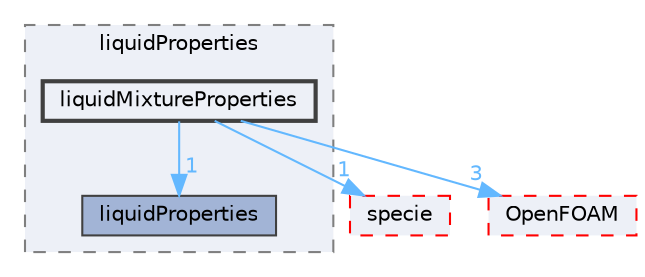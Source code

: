 digraph "src/thermophysicalModels/thermophysicalProperties/liquidProperties/liquidMixtureProperties"
{
 // LATEX_PDF_SIZE
  bgcolor="transparent";
  edge [fontname=Helvetica,fontsize=10,labelfontname=Helvetica,labelfontsize=10];
  node [fontname=Helvetica,fontsize=10,shape=box,height=0.2,width=0.4];
  compound=true
  subgraph clusterdir_11d21976779a4654a263863a59c4e24a {
    graph [ bgcolor="#edf0f7", pencolor="grey50", label="liquidProperties", fontname=Helvetica,fontsize=10 style="filled,dashed", URL="dir_11d21976779a4654a263863a59c4e24a.html",tooltip=""]
  dir_fe7f8d8b1c2d5f5a435c66a0203ba76a [label="liquidProperties", fillcolor="#a2b4d6", color="grey25", style="filled", URL="dir_fe7f8d8b1c2d5f5a435c66a0203ba76a.html",tooltip=""];
  dir_ae0ac69eeed64cb22f746c59145f6660 [label="liquidMixtureProperties", fillcolor="#edf0f7", color="grey25", style="filled,bold", URL="dir_ae0ac69eeed64cb22f746c59145f6660.html",tooltip=""];
  }
  dir_5c4bf53b114f4c9237cd4ef0431fc9bd [label="specie", fillcolor="#edf0f7", color="red", style="filled,dashed", URL="dir_5c4bf53b114f4c9237cd4ef0431fc9bd.html",tooltip=""];
  dir_c5473ff19b20e6ec4dfe5c310b3778a8 [label="OpenFOAM", fillcolor="#edf0f7", color="red", style="filled,dashed", URL="dir_c5473ff19b20e6ec4dfe5c310b3778a8.html",tooltip=""];
  dir_ae0ac69eeed64cb22f746c59145f6660->dir_5c4bf53b114f4c9237cd4ef0431fc9bd [headlabel="1", labeldistance=1.5 headhref="dir_002228_003683.html" href="dir_002228_003683.html" color="steelblue1" fontcolor="steelblue1"];
  dir_ae0ac69eeed64cb22f746c59145f6660->dir_c5473ff19b20e6ec4dfe5c310b3778a8 [headlabel="3", labeldistance=1.5 headhref="dir_002228_002695.html" href="dir_002228_002695.html" color="steelblue1" fontcolor="steelblue1"];
  dir_ae0ac69eeed64cb22f746c59145f6660->dir_fe7f8d8b1c2d5f5a435c66a0203ba76a [headlabel="1", labeldistance=1.5 headhref="dir_002228_002231.html" href="dir_002228_002231.html" color="steelblue1" fontcolor="steelblue1"];
}
